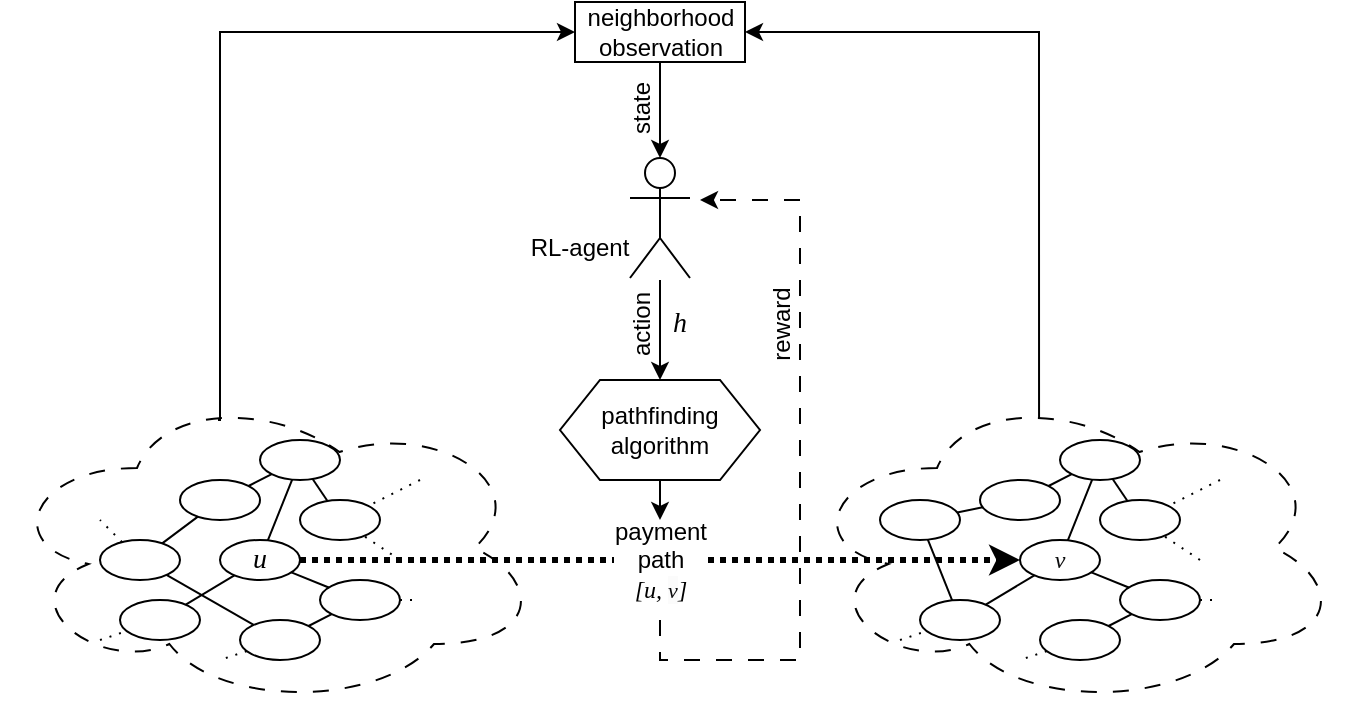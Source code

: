 <mxfile version="24.8.4">
  <diagram name="Page-1" id="ad52d381-51e7-2e0d-a935-2d0ddd2fd229">
    <mxGraphModel grid="1" page="1" gridSize="10" guides="1" tooltips="1" connect="1" arrows="1" fold="1" pageScale="1" pageWidth="1100" pageHeight="850" background="none" math="1" shadow="0">
      <root>
        <mxCell id="0" />
        <mxCell id="1" parent="0" />
        <mxCell id="VniyFCCBy8FmLIeSqYWK-29" value="" style="group" connectable="0" vertex="1" parent="1">
          <mxGeometry x="350" y="220" width="230" height="150" as="geometry" />
        </mxCell>
        <mxCell id="VniyFCCBy8FmLIeSqYWK-55" value="" style="ellipse;shape=cloud;whiteSpace=wrap;html=1;dashed=1;dashPattern=8 8;" vertex="1" parent="VniyFCCBy8FmLIeSqYWK-29">
          <mxGeometry x="-49" y="-16" width="270" height="160" as="geometry" />
        </mxCell>
        <mxCell id="VniyFCCBy8FmLIeSqYWK-1" value="" style="ellipse;whiteSpace=wrap;html=1;" vertex="1" parent="VniyFCCBy8FmLIeSqYWK-29">
          <mxGeometry x="40" y="30" width="40" height="20" as="geometry" />
        </mxCell>
        <mxCell id="VniyFCCBy8FmLIeSqYWK-2" value="" style="ellipse;whiteSpace=wrap;html=1;" vertex="1" parent="VniyFCCBy8FmLIeSqYWK-29">
          <mxGeometry x="100" y="40" width="40" height="20" as="geometry" />
        </mxCell>
        <mxCell id="VniyFCCBy8FmLIeSqYWK-3" value="&lt;font style=&quot;font-size: 14px;&quot;&gt;&lt;i style=&quot;&quot;&gt;u&lt;/i&gt;&lt;/font&gt;" style="ellipse;whiteSpace=wrap;html=1;fontFamily=Times New Roman;" vertex="1" parent="VniyFCCBy8FmLIeSqYWK-29">
          <mxGeometry x="60" y="60" width="40" height="20" as="geometry" />
        </mxCell>
        <mxCell id="VniyFCCBy8FmLIeSqYWK-4" value="" style="ellipse;whiteSpace=wrap;html=1;" vertex="1" parent="VniyFCCBy8FmLIeSqYWK-29">
          <mxGeometry x="110" y="80" width="40" height="20" as="geometry" />
        </mxCell>
        <mxCell id="VniyFCCBy8FmLIeSqYWK-5" value="" style="ellipse;whiteSpace=wrap;html=1;" vertex="1" parent="VniyFCCBy8FmLIeSqYWK-29">
          <mxGeometry y="60" width="40" height="20" as="geometry" />
        </mxCell>
        <mxCell id="VniyFCCBy8FmLIeSqYWK-6" value="" style="ellipse;whiteSpace=wrap;html=1;" vertex="1" parent="VniyFCCBy8FmLIeSqYWK-29">
          <mxGeometry x="10" y="90" width="40" height="20" as="geometry" />
        </mxCell>
        <mxCell id="VniyFCCBy8FmLIeSqYWK-7" value="" style="ellipse;whiteSpace=wrap;html=1;" vertex="1" parent="VniyFCCBy8FmLIeSqYWK-29">
          <mxGeometry x="80" y="10" width="40" height="20" as="geometry" />
        </mxCell>
        <mxCell id="VniyFCCBy8FmLIeSqYWK-8" value="" style="ellipse;whiteSpace=wrap;html=1;" vertex="1" parent="VniyFCCBy8FmLIeSqYWK-29">
          <mxGeometry x="70" y="100" width="40" height="20" as="geometry" />
        </mxCell>
        <mxCell id="VniyFCCBy8FmLIeSqYWK-14" value="" style="endArrow=none;html=1;rounded=0;" edge="1" parent="VniyFCCBy8FmLIeSqYWK-29" source="VniyFCCBy8FmLIeSqYWK-1" target="VniyFCCBy8FmLIeSqYWK-7">
          <mxGeometry width="50" height="50" relative="1" as="geometry">
            <mxPoint x="130" y="100" as="sourcePoint" />
            <mxPoint x="180" y="50" as="targetPoint" />
          </mxGeometry>
        </mxCell>
        <mxCell id="VniyFCCBy8FmLIeSqYWK-15" value="" style="endArrow=none;html=1;rounded=0;" edge="1" parent="VniyFCCBy8FmLIeSqYWK-29" source="VniyFCCBy8FmLIeSqYWK-2" target="VniyFCCBy8FmLIeSqYWK-7">
          <mxGeometry width="50" height="50" relative="1" as="geometry">
            <mxPoint x="130" y="100" as="sourcePoint" />
            <mxPoint x="180" y="50" as="targetPoint" />
          </mxGeometry>
        </mxCell>
        <mxCell id="VniyFCCBy8FmLIeSqYWK-16" value="" style="endArrow=none;html=1;rounded=0;" edge="1" parent="VniyFCCBy8FmLIeSqYWK-29" source="VniyFCCBy8FmLIeSqYWK-3" target="VniyFCCBy8FmLIeSqYWK-7">
          <mxGeometry width="50" height="50" relative="1" as="geometry">
            <mxPoint x="130" y="100" as="sourcePoint" />
            <mxPoint x="180" y="50" as="targetPoint" />
          </mxGeometry>
        </mxCell>
        <mxCell id="VniyFCCBy8FmLIeSqYWK-17" value="" style="endArrow=none;html=1;rounded=0;" edge="1" parent="VniyFCCBy8FmLIeSqYWK-29" source="VniyFCCBy8FmLIeSqYWK-3" target="VniyFCCBy8FmLIeSqYWK-4">
          <mxGeometry width="50" height="50" relative="1" as="geometry">
            <mxPoint x="130" y="100" as="sourcePoint" />
            <mxPoint x="180" y="50" as="targetPoint" />
          </mxGeometry>
        </mxCell>
        <mxCell id="VniyFCCBy8FmLIeSqYWK-18" value="" style="endArrow=none;html=1;rounded=0;dashed=1;dashPattern=1 4;" edge="1" parent="VniyFCCBy8FmLIeSqYWK-29" target="VniyFCCBy8FmLIeSqYWK-2">
          <mxGeometry width="50" height="50" relative="1" as="geometry">
            <mxPoint x="150" y="70" as="sourcePoint" />
            <mxPoint x="180" y="50" as="targetPoint" />
          </mxGeometry>
        </mxCell>
        <mxCell id="VniyFCCBy8FmLIeSqYWK-19" value="" style="endArrow=none;html=1;rounded=0;dashed=1;dashPattern=1 4;" edge="1" parent="VniyFCCBy8FmLIeSqYWK-29" target="VniyFCCBy8FmLIeSqYWK-2">
          <mxGeometry width="50" height="50" relative="1" as="geometry">
            <mxPoint x="160" y="30" as="sourcePoint" />
            <mxPoint x="180" y="50" as="targetPoint" />
          </mxGeometry>
        </mxCell>
        <mxCell id="VniyFCCBy8FmLIeSqYWK-21" value="" style="endArrow=none;html=1;rounded=0;" edge="1" parent="VniyFCCBy8FmLIeSqYWK-29" source="VniyFCCBy8FmLIeSqYWK-1" target="VniyFCCBy8FmLIeSqYWK-5">
          <mxGeometry width="50" height="50" relative="1" as="geometry">
            <mxPoint x="130" y="100" as="sourcePoint" />
            <mxPoint x="180" y="50" as="targetPoint" />
          </mxGeometry>
        </mxCell>
        <mxCell id="VniyFCCBy8FmLIeSqYWK-22" value="" style="endArrow=none;html=1;rounded=0;dashed=1;dashPattern=1 4;" edge="1" parent="VniyFCCBy8FmLIeSqYWK-29" source="VniyFCCBy8FmLIeSqYWK-5">
          <mxGeometry width="50" height="50" relative="1" as="geometry">
            <mxPoint x="130" y="100" as="sourcePoint" />
            <mxPoint y="50" as="targetPoint" />
          </mxGeometry>
        </mxCell>
        <mxCell id="VniyFCCBy8FmLIeSqYWK-23" value="" style="endArrow=none;html=1;rounded=0;" edge="1" parent="VniyFCCBy8FmLIeSqYWK-29" source="VniyFCCBy8FmLIeSqYWK-6" target="VniyFCCBy8FmLIeSqYWK-3">
          <mxGeometry width="50" height="50" relative="1" as="geometry">
            <mxPoint x="130" y="100" as="sourcePoint" />
            <mxPoint x="180" y="50" as="targetPoint" />
          </mxGeometry>
        </mxCell>
        <mxCell id="VniyFCCBy8FmLIeSqYWK-24" value="" style="endArrow=none;html=1;rounded=0;dashed=1;dashPattern=1 4;" edge="1" parent="VniyFCCBy8FmLIeSqYWK-29" target="VniyFCCBy8FmLIeSqYWK-6">
          <mxGeometry width="50" height="50" relative="1" as="geometry">
            <mxPoint y="110" as="sourcePoint" />
            <mxPoint x="180" y="50" as="targetPoint" />
          </mxGeometry>
        </mxCell>
        <mxCell id="VniyFCCBy8FmLIeSqYWK-25" value="" style="endArrow=none;html=1;rounded=0;" edge="1" parent="VniyFCCBy8FmLIeSqYWK-29" source="VniyFCCBy8FmLIeSqYWK-8" target="VniyFCCBy8FmLIeSqYWK-4">
          <mxGeometry width="50" height="50" relative="1" as="geometry">
            <mxPoint x="130" y="100" as="sourcePoint" />
            <mxPoint x="180" y="50" as="targetPoint" />
          </mxGeometry>
        </mxCell>
        <mxCell id="VniyFCCBy8FmLIeSqYWK-26" value="" style="endArrow=none;html=1;rounded=0;dashed=1;dashPattern=1 4;" edge="1" parent="VniyFCCBy8FmLIeSqYWK-29" source="VniyFCCBy8FmLIeSqYWK-8">
          <mxGeometry width="50" height="50" relative="1" as="geometry">
            <mxPoint x="130" y="100" as="sourcePoint" />
            <mxPoint x="60" y="120" as="targetPoint" />
          </mxGeometry>
        </mxCell>
        <mxCell id="VniyFCCBy8FmLIeSqYWK-27" value="" style="endArrow=none;html=1;rounded=0;" edge="1" parent="VniyFCCBy8FmLIeSqYWK-29" source="VniyFCCBy8FmLIeSqYWK-5" target="VniyFCCBy8FmLIeSqYWK-8">
          <mxGeometry width="50" height="50" relative="1" as="geometry">
            <mxPoint x="130" y="100" as="sourcePoint" />
            <mxPoint x="180" y="50" as="targetPoint" />
          </mxGeometry>
        </mxCell>
        <mxCell id="VniyFCCBy8FmLIeSqYWK-28" value="" style="endArrow=none;html=1;rounded=0;dashed=1;dashPattern=1 4;" edge="1" parent="VniyFCCBy8FmLIeSqYWK-29" source="VniyFCCBy8FmLIeSqYWK-4">
          <mxGeometry width="50" height="50" relative="1" as="geometry">
            <mxPoint x="130" y="100" as="sourcePoint" />
            <mxPoint x="160" y="90" as="targetPoint" />
          </mxGeometry>
        </mxCell>
        <mxCell id="VniyFCCBy8FmLIeSqYWK-57" value="" style="group" connectable="0" vertex="1" parent="1">
          <mxGeometry x="750" y="220" width="230" height="150" as="geometry" />
        </mxCell>
        <mxCell id="VniyFCCBy8FmLIeSqYWK-58" value="" style="ellipse;shape=cloud;whiteSpace=wrap;html=1;dashed=1;dashPattern=8 8;" vertex="1" parent="VniyFCCBy8FmLIeSqYWK-57">
          <mxGeometry x="-49" y="-16" width="270" height="160" as="geometry" />
        </mxCell>
        <mxCell id="VniyFCCBy8FmLIeSqYWK-59" value="" style="ellipse;whiteSpace=wrap;html=1;" vertex="1" parent="VniyFCCBy8FmLIeSqYWK-57">
          <mxGeometry x="40" y="30" width="40" height="20" as="geometry" />
        </mxCell>
        <mxCell id="VniyFCCBy8FmLIeSqYWK-60" value="" style="ellipse;whiteSpace=wrap;html=1;" vertex="1" parent="VniyFCCBy8FmLIeSqYWK-57">
          <mxGeometry x="100" y="40" width="40" height="20" as="geometry" />
        </mxCell>
        <mxCell id="VniyFCCBy8FmLIeSqYWK-61" value="&lt;i style=&quot;color: rgb(12, 13, 14); font-family: Georgia, Cambria, &amp;quot;Times New Roman&amp;quot;, Times, serif; text-align: left;&quot;&gt;v&lt;/i&gt;" style="ellipse;whiteSpace=wrap;html=1;fontFamily=Times New Roman;" vertex="1" parent="VniyFCCBy8FmLIeSqYWK-57">
          <mxGeometry x="60" y="60" width="40" height="20" as="geometry" />
        </mxCell>
        <mxCell id="VniyFCCBy8FmLIeSqYWK-62" value="" style="ellipse;whiteSpace=wrap;html=1;" vertex="1" parent="VniyFCCBy8FmLIeSqYWK-57">
          <mxGeometry x="110" y="80" width="40" height="20" as="geometry" />
        </mxCell>
        <mxCell id="VniyFCCBy8FmLIeSqYWK-63" value="" style="ellipse;whiteSpace=wrap;html=1;" vertex="1" parent="VniyFCCBy8FmLIeSqYWK-57">
          <mxGeometry x="-10" y="40" width="40" height="20" as="geometry" />
        </mxCell>
        <mxCell id="VniyFCCBy8FmLIeSqYWK-64" value="" style="ellipse;whiteSpace=wrap;html=1;" vertex="1" parent="VniyFCCBy8FmLIeSqYWK-57">
          <mxGeometry x="10" y="90" width="40" height="20" as="geometry" />
        </mxCell>
        <mxCell id="VniyFCCBy8FmLIeSqYWK-65" value="" style="ellipse;whiteSpace=wrap;html=1;" vertex="1" parent="VniyFCCBy8FmLIeSqYWK-57">
          <mxGeometry x="80" y="10" width="40" height="20" as="geometry" />
        </mxCell>
        <mxCell id="VniyFCCBy8FmLIeSqYWK-66" value="" style="ellipse;whiteSpace=wrap;html=1;" vertex="1" parent="VniyFCCBy8FmLIeSqYWK-57">
          <mxGeometry x="70" y="100" width="40" height="20" as="geometry" />
        </mxCell>
        <mxCell id="VniyFCCBy8FmLIeSqYWK-67" value="" style="endArrow=none;html=1;rounded=0;" edge="1" parent="VniyFCCBy8FmLIeSqYWK-57" source="VniyFCCBy8FmLIeSqYWK-59" target="VniyFCCBy8FmLIeSqYWK-65">
          <mxGeometry width="50" height="50" relative="1" as="geometry">
            <mxPoint x="130" y="100" as="sourcePoint" />
            <mxPoint x="180" y="50" as="targetPoint" />
          </mxGeometry>
        </mxCell>
        <mxCell id="VniyFCCBy8FmLIeSqYWK-68" value="" style="endArrow=none;html=1;rounded=0;" edge="1" parent="VniyFCCBy8FmLIeSqYWK-57" source="VniyFCCBy8FmLIeSqYWK-60" target="VniyFCCBy8FmLIeSqYWK-65">
          <mxGeometry width="50" height="50" relative="1" as="geometry">
            <mxPoint x="130" y="100" as="sourcePoint" />
            <mxPoint x="180" y="50" as="targetPoint" />
          </mxGeometry>
        </mxCell>
        <mxCell id="VniyFCCBy8FmLIeSqYWK-69" value="" style="endArrow=none;html=1;rounded=0;" edge="1" parent="VniyFCCBy8FmLIeSqYWK-57" source="VniyFCCBy8FmLIeSqYWK-61" target="VniyFCCBy8FmLIeSqYWK-65">
          <mxGeometry width="50" height="50" relative="1" as="geometry">
            <mxPoint x="130" y="100" as="sourcePoint" />
            <mxPoint x="180" y="50" as="targetPoint" />
          </mxGeometry>
        </mxCell>
        <mxCell id="VniyFCCBy8FmLIeSqYWK-70" value="" style="endArrow=none;html=1;rounded=0;" edge="1" parent="VniyFCCBy8FmLIeSqYWK-57" source="VniyFCCBy8FmLIeSqYWK-61" target="VniyFCCBy8FmLIeSqYWK-62">
          <mxGeometry width="50" height="50" relative="1" as="geometry">
            <mxPoint x="130" y="100" as="sourcePoint" />
            <mxPoint x="180" y="50" as="targetPoint" />
          </mxGeometry>
        </mxCell>
        <mxCell id="VniyFCCBy8FmLIeSqYWK-71" value="" style="endArrow=none;html=1;rounded=0;dashed=1;dashPattern=1 4;" edge="1" parent="VniyFCCBy8FmLIeSqYWK-57" target="VniyFCCBy8FmLIeSqYWK-60">
          <mxGeometry width="50" height="50" relative="1" as="geometry">
            <mxPoint x="150" y="70" as="sourcePoint" />
            <mxPoint x="180" y="50" as="targetPoint" />
          </mxGeometry>
        </mxCell>
        <mxCell id="VniyFCCBy8FmLIeSqYWK-72" value="" style="endArrow=none;html=1;rounded=0;dashed=1;dashPattern=1 4;" edge="1" parent="VniyFCCBy8FmLIeSqYWK-57" target="VniyFCCBy8FmLIeSqYWK-60">
          <mxGeometry width="50" height="50" relative="1" as="geometry">
            <mxPoint x="160" y="30" as="sourcePoint" />
            <mxPoint x="180" y="50" as="targetPoint" />
          </mxGeometry>
        </mxCell>
        <mxCell id="VniyFCCBy8FmLIeSqYWK-73" value="" style="endArrow=none;html=1;rounded=0;" edge="1" parent="VniyFCCBy8FmLIeSqYWK-57" source="VniyFCCBy8FmLIeSqYWK-59" target="VniyFCCBy8FmLIeSqYWK-63">
          <mxGeometry width="50" height="50" relative="1" as="geometry">
            <mxPoint x="130" y="100" as="sourcePoint" />
            <mxPoint x="180" y="50" as="targetPoint" />
          </mxGeometry>
        </mxCell>
        <mxCell id="VniyFCCBy8FmLIeSqYWK-75" value="" style="endArrow=none;html=1;rounded=0;" edge="1" parent="VniyFCCBy8FmLIeSqYWK-57" source="VniyFCCBy8FmLIeSqYWK-64" target="VniyFCCBy8FmLIeSqYWK-61">
          <mxGeometry width="50" height="50" relative="1" as="geometry">
            <mxPoint x="130" y="100" as="sourcePoint" />
            <mxPoint x="180" y="50" as="targetPoint" />
          </mxGeometry>
        </mxCell>
        <mxCell id="VniyFCCBy8FmLIeSqYWK-76" value="" style="endArrow=none;html=1;rounded=0;dashed=1;dashPattern=1 4;" edge="1" parent="VniyFCCBy8FmLIeSqYWK-57" target="VniyFCCBy8FmLIeSqYWK-64">
          <mxGeometry width="50" height="50" relative="1" as="geometry">
            <mxPoint y="110" as="sourcePoint" />
            <mxPoint x="180" y="50" as="targetPoint" />
          </mxGeometry>
        </mxCell>
        <mxCell id="VniyFCCBy8FmLIeSqYWK-77" value="" style="endArrow=none;html=1;rounded=0;" edge="1" parent="VniyFCCBy8FmLIeSqYWK-57" source="VniyFCCBy8FmLIeSqYWK-66" target="VniyFCCBy8FmLIeSqYWK-62">
          <mxGeometry width="50" height="50" relative="1" as="geometry">
            <mxPoint x="130" y="100" as="sourcePoint" />
            <mxPoint x="180" y="50" as="targetPoint" />
          </mxGeometry>
        </mxCell>
        <mxCell id="VniyFCCBy8FmLIeSqYWK-78" value="" style="endArrow=none;html=1;rounded=0;dashed=1;dashPattern=1 4;" edge="1" parent="VniyFCCBy8FmLIeSqYWK-57" source="VniyFCCBy8FmLIeSqYWK-66">
          <mxGeometry width="50" height="50" relative="1" as="geometry">
            <mxPoint x="130" y="100" as="sourcePoint" />
            <mxPoint x="60" y="120" as="targetPoint" />
          </mxGeometry>
        </mxCell>
        <mxCell id="VniyFCCBy8FmLIeSqYWK-79" value="" style="endArrow=none;html=1;rounded=0;" edge="1" parent="VniyFCCBy8FmLIeSqYWK-57" source="VniyFCCBy8FmLIeSqYWK-63" target="VniyFCCBy8FmLIeSqYWK-64">
          <mxGeometry width="50" height="50" relative="1" as="geometry">
            <mxPoint x="130" y="100" as="sourcePoint" />
            <mxPoint x="180" y="50" as="targetPoint" />
          </mxGeometry>
        </mxCell>
        <mxCell id="VniyFCCBy8FmLIeSqYWK-80" value="" style="endArrow=none;html=1;rounded=0;dashed=1;dashPattern=1 4;" edge="1" parent="VniyFCCBy8FmLIeSqYWK-57" source="VniyFCCBy8FmLIeSqYWK-62">
          <mxGeometry width="50" height="50" relative="1" as="geometry">
            <mxPoint x="130" y="100" as="sourcePoint" />
            <mxPoint x="160" y="90" as="targetPoint" />
          </mxGeometry>
        </mxCell>
        <mxCell id="VniyFCCBy8FmLIeSqYWK-81" value="" style="endArrow=classic;html=1;rounded=0;dashed=1;dashPattern=1 1;strokeWidth=3;" edge="1" parent="1" source="VniyFCCBy8FmLIeSqYWK-3" target="VniyFCCBy8FmLIeSqYWK-61">
          <mxGeometry relative="1" as="geometry">
            <mxPoint x="620" y="310" as="sourcePoint" />
            <mxPoint x="720" y="310" as="targetPoint" />
          </mxGeometry>
        </mxCell>
        <mxCell id="VniyFCCBy8FmLIeSqYWK-82" value="payment&lt;div style=&quot;font-size: 12px;&quot;&gt;path&lt;/div&gt;&lt;div style=&quot;&quot;&gt;&lt;font style=&quot;&quot;&gt;&lt;i style=&quot;font-size: 12px;&quot;&gt;&lt;font face=&quot;symbol&quot;&gt;[&lt;/font&gt;&lt;font face=&quot;Times New Roman&quot;&gt;u,&amp;nbsp;&lt;/font&gt;&lt;/i&gt;&lt;i style=&quot;text-wrap-mode: wrap; background-color: rgb(251, 251, 251); color: rgb(12, 13, 14); font-family: Georgia, Cambria, &amp;quot;Times New Roman&amp;quot;, Times, serif; text-align: left;&quot;&gt;&lt;font style=&quot;font-size: 11px;&quot;&gt;v&lt;/font&gt;&lt;/i&gt;&lt;i style=&quot;font-size: 12px;&quot;&gt;&lt;font face=&quot;symbol&quot;&gt;]&lt;/font&gt;&lt;/i&gt;&lt;/font&gt;&lt;/div&gt;" style="edgeLabel;resizable=0;html=1;;align=center;verticalAlign=middle;fontSize=12;" connectable="0" vertex="1" parent="VniyFCCBy8FmLIeSqYWK-81">
          <mxGeometry relative="1" as="geometry" />
        </mxCell>
        <mxCell id="VniyFCCBy8FmLIeSqYWK-85" value="" style="shape=umlActor;verticalLabelPosition=bottom;verticalAlign=top;html=1;outlineConnect=0;" vertex="1" parent="1">
          <mxGeometry x="615" y="89" width="30" height="60" as="geometry" />
        </mxCell>
        <mxCell id="VniyFCCBy8FmLIeSqYWK-97" value="" style="edgeStyle=orthogonalEdgeStyle;rounded=0;orthogonalLoop=1;jettySize=auto;html=1;" edge="1" parent="1" source="VniyFCCBy8FmLIeSqYWK-86" target="VniyFCCBy8FmLIeSqYWK-85">
          <mxGeometry relative="1" as="geometry" />
        </mxCell>
        <mxCell id="VniyFCCBy8FmLIeSqYWK-86" value="neighborhood&lt;div&gt;observation&lt;/div&gt;" style="rounded=0;whiteSpace=wrap;html=1;" vertex="1" parent="1">
          <mxGeometry x="587.5" y="11" width="85" height="30" as="geometry" />
        </mxCell>
        <mxCell id="VniyFCCBy8FmLIeSqYWK-96" style="edgeStyle=orthogonalEdgeStyle;rounded=0;orthogonalLoop=1;jettySize=auto;html=1;" edge="1" parent="1" source="VniyFCCBy8FmLIeSqYWK-87">
          <mxGeometry relative="1" as="geometry">
            <mxPoint x="630" y="270" as="targetPoint" />
          </mxGeometry>
        </mxCell>
        <mxCell id="VniyFCCBy8FmLIeSqYWK-87" value="pathfinding&lt;div&gt;algorithm&lt;/div&gt;" style="shape=hexagon;perimeter=hexagonPerimeter2;whiteSpace=wrap;html=1;fixedSize=1;" vertex="1" parent="1">
          <mxGeometry x="580" y="200" width="100" height="50" as="geometry" />
        </mxCell>
        <mxCell id="VniyFCCBy8FmLIeSqYWK-89" value="" style="endArrow=classic;html=1;rounded=0;" edge="1" parent="1">
          <mxGeometry relative="1" as="geometry">
            <mxPoint x="630" y="150" as="sourcePoint" />
            <mxPoint x="630" y="200" as="targetPoint" />
          </mxGeometry>
        </mxCell>
        <mxCell id="VniyFCCBy8FmLIeSqYWK-90" value="&lt;p style=&quot;line-height: 120%;&quot;&gt;&lt;br&gt;&lt;/p&gt;" style="edgeLabel;resizable=0;html=1;;align=center;verticalAlign=middle;" connectable="0" vertex="1" parent="VniyFCCBy8FmLIeSqYWK-89">
          <mxGeometry relative="1" as="geometry">
            <mxPoint x="-10" y="-5" as="offset" />
          </mxGeometry>
        </mxCell>
        <mxCell id="VniyFCCBy8FmLIeSqYWK-92" value="&lt;i style=&quot;font-size: 11px; text-wrap: nowrap; background-color: rgb(255, 255, 255); font-family: symbol;&quot;&gt;&lt;font style=&quot;font-size: 14px;&quot;&gt;h&lt;/font&gt;&lt;/i&gt;" style="text;html=1;align=center;verticalAlign=middle;whiteSpace=wrap;rounded=0;rotation=0;" vertex="1" parent="1">
          <mxGeometry x="610" y="157" width="60" height="30" as="geometry" />
        </mxCell>
        <mxCell id="VniyFCCBy8FmLIeSqYWK-93" value="&lt;span style=&quot;text-wrap: nowrap; background-color: rgb(255, 255, 255);&quot;&gt;&lt;font style=&quot;font-size: 12px;&quot;&gt;action&lt;/font&gt;&lt;/span&gt;" style="text;html=1;align=center;verticalAlign=middle;whiteSpace=wrap;rounded=0;rotation=-90;fontSize=13;" vertex="1" parent="1">
          <mxGeometry x="590" y="157" width="60" height="30" as="geometry" />
        </mxCell>
        <mxCell id="VniyFCCBy8FmLIeSqYWK-94" value="" style="endArrow=classic;html=1;rounded=0;edgeStyle=orthogonalEdgeStyle;dashed=1;dashPattern=8 8;" edge="1" parent="1">
          <mxGeometry width="50" height="50" relative="1" as="geometry">
            <mxPoint x="630" y="320" as="sourcePoint" />
            <mxPoint x="650" y="110" as="targetPoint" />
            <Array as="points">
              <mxPoint x="630" y="340" />
              <mxPoint x="700" y="340" />
              <mxPoint x="700" y="110" />
            </Array>
          </mxGeometry>
        </mxCell>
        <mxCell id="VniyFCCBy8FmLIeSqYWK-95" value="&lt;span style=&quot;text-wrap: nowrap; background-color: rgb(255, 255, 255);&quot;&gt;&lt;font style=&quot;font-size: 12px;&quot;&gt;reward&lt;/font&gt;&lt;/span&gt;" style="text;html=1;align=center;verticalAlign=middle;whiteSpace=wrap;rounded=0;rotation=-90;fontSize=13;" vertex="1" parent="1">
          <mxGeometry x="660" y="157" width="60" height="30" as="geometry" />
        </mxCell>
        <mxCell id="VniyFCCBy8FmLIeSqYWK-98" value="&lt;span style=&quot;text-wrap: nowrap; background-color: rgb(255, 255, 255);&quot;&gt;&lt;font style=&quot;font-size: 12px;&quot;&gt;state&lt;/font&gt;&lt;/span&gt;" style="text;html=1;align=center;verticalAlign=middle;whiteSpace=wrap;rounded=0;rotation=-90;fontSize=13;" vertex="1" parent="1">
          <mxGeometry x="590" y="49" width="60" height="30" as="geometry" />
        </mxCell>
        <mxCell id="VniyFCCBy8FmLIeSqYWK-99" style="edgeStyle=orthogonalEdgeStyle;rounded=0;orthogonalLoop=1;jettySize=auto;html=1;entryX=0;entryY=0.5;entryDx=0;entryDy=0;exitX=0.4;exitY=0.1;exitDx=0;exitDy=0;exitPerimeter=0;" edge="1" parent="1" source="VniyFCCBy8FmLIeSqYWK-55" target="VniyFCCBy8FmLIeSqYWK-86">
          <mxGeometry relative="1" as="geometry">
            <Array as="points">
              <mxPoint x="410" y="220" />
              <mxPoint x="410" y="26" />
            </Array>
          </mxGeometry>
        </mxCell>
        <mxCell id="VniyFCCBy8FmLIeSqYWK-100" style="edgeStyle=orthogonalEdgeStyle;rounded=0;orthogonalLoop=1;jettySize=auto;html=1;exitX=0.439;exitY=0.095;exitDx=0;exitDy=0;exitPerimeter=0;" edge="1" parent="1" source="VniyFCCBy8FmLIeSqYWK-58" target="VniyFCCBy8FmLIeSqYWK-86">
          <mxGeometry relative="1" as="geometry">
            <Array as="points">
              <mxPoint x="820" y="26" />
            </Array>
          </mxGeometry>
        </mxCell>
        <mxCell id="VniyFCCBy8FmLIeSqYWK-101" value="RL-agent" style="text;html=1;align=center;verticalAlign=middle;whiteSpace=wrap;rounded=0;" vertex="1" parent="1">
          <mxGeometry x="560" y="119" width="60" height="30" as="geometry" />
        </mxCell>
      </root>
    </mxGraphModel>
  </diagram>
</mxfile>
